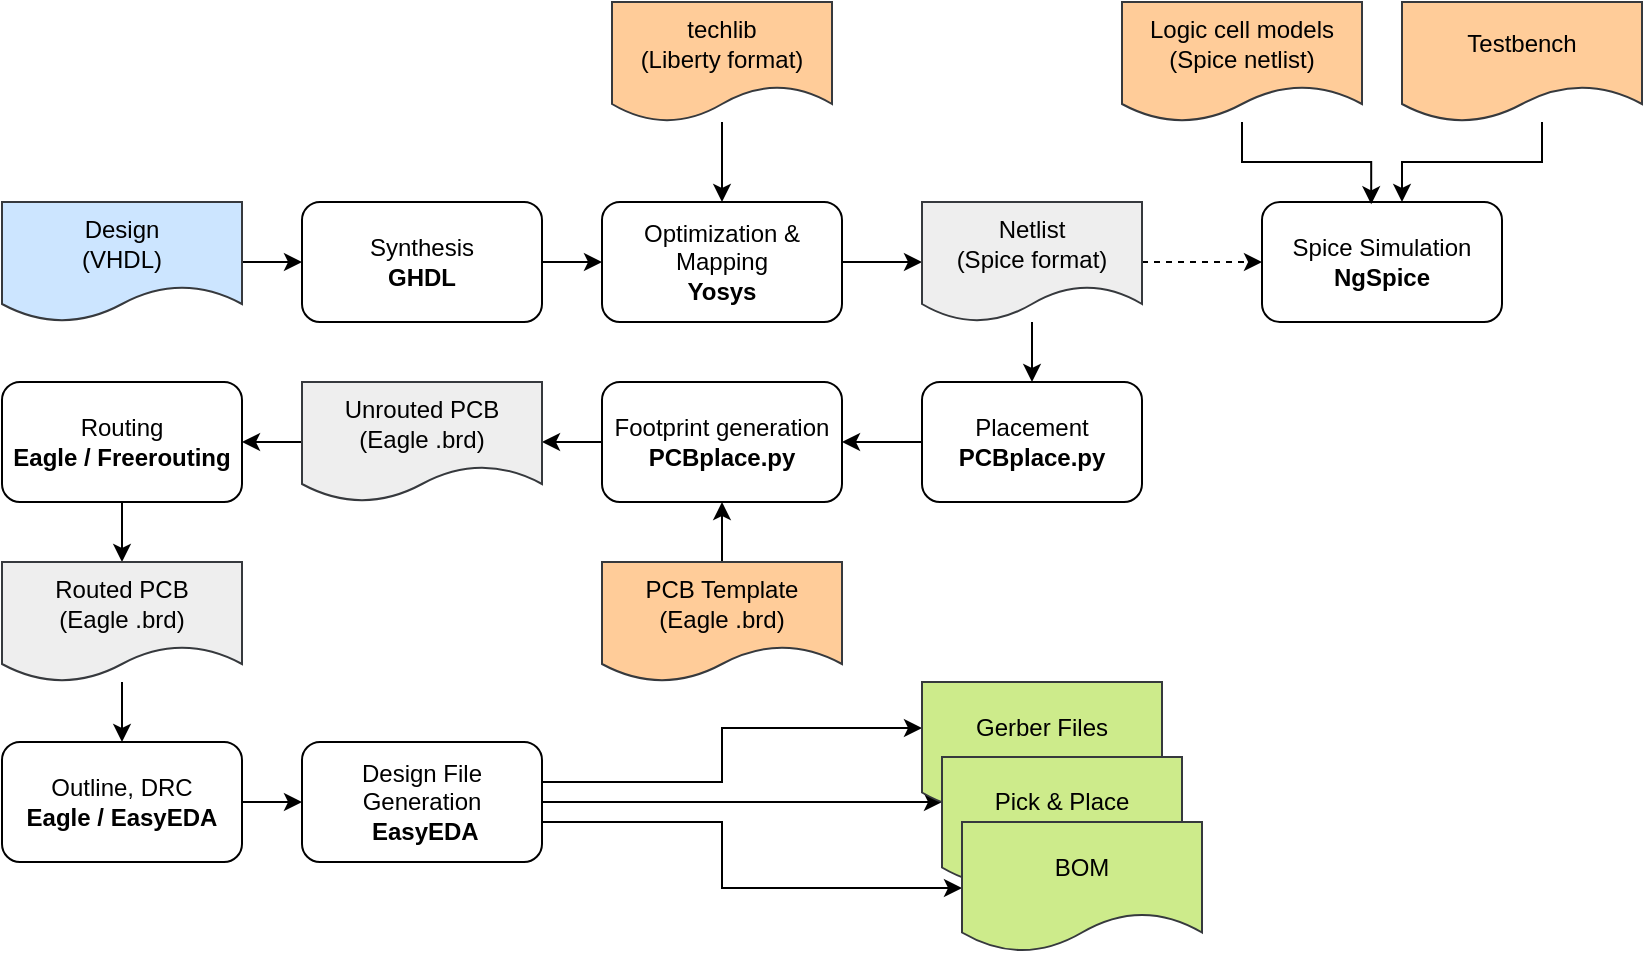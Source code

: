 <mxfile version="15.4.0" type="device"><diagram id="76pVK8txZzAylfdNwiIW" name="Seite-1"><mxGraphModel dx="1069" dy="617" grid="1" gridSize="10" guides="1" tooltips="1" connect="1" arrows="1" fold="1" page="1" pageScale="1" pageWidth="1169" pageHeight="1654" math="0" shadow="0"><root><mxCell id="0"/><mxCell id="1" parent="0"/><mxCell id="D0brOnI806T1x-EKZ3ic-13" value="" style="edgeStyle=orthogonalEdgeStyle;rounded=0;orthogonalLoop=1;jettySize=auto;html=1;" edge="1" parent="1" source="D0brOnI806T1x-EKZ3ic-3" target="D0brOnI806T1x-EKZ3ic-12"><mxGeometry relative="1" as="geometry"/></mxCell><mxCell id="D0brOnI806T1x-EKZ3ic-3" value="Design&lt;br&gt;(VHDL)" style="shape=document;whiteSpace=wrap;html=1;boundedLbl=1;fillColor=#cce5ff;strokeColor=#36393d;" vertex="1" parent="1"><mxGeometry x="50" y="230" width="120" height="60" as="geometry"/></mxCell><mxCell id="D0brOnI806T1x-EKZ3ic-15" value="" style="edgeStyle=orthogonalEdgeStyle;rounded=0;orthogonalLoop=1;jettySize=auto;html=1;" edge="1" parent="1" source="D0brOnI806T1x-EKZ3ic-12" target="D0brOnI806T1x-EKZ3ic-14"><mxGeometry relative="1" as="geometry"/></mxCell><mxCell id="D0brOnI806T1x-EKZ3ic-12" value="Synthesis&lt;br&gt;&lt;b&gt;GHDL&lt;/b&gt;" style="rounded=1;whiteSpace=wrap;html=1;" vertex="1" parent="1"><mxGeometry x="200" y="230" width="120" height="60" as="geometry"/></mxCell><mxCell id="D0brOnI806T1x-EKZ3ic-19" value="" style="edgeStyle=orthogonalEdgeStyle;rounded=0;orthogonalLoop=1;jettySize=auto;html=1;" edge="1" parent="1" source="D0brOnI806T1x-EKZ3ic-14" target="D0brOnI806T1x-EKZ3ic-18"><mxGeometry relative="1" as="geometry"/></mxCell><mxCell id="D0brOnI806T1x-EKZ3ic-14" value="Optimization &amp;amp; Mapping&lt;br&gt;&lt;b&gt;Yosys&lt;/b&gt;" style="rounded=1;whiteSpace=wrap;html=1;" vertex="1" parent="1"><mxGeometry x="350" y="230" width="120" height="60" as="geometry"/></mxCell><mxCell id="D0brOnI806T1x-EKZ3ic-21" value="" style="edgeStyle=orthogonalEdgeStyle;rounded=0;orthogonalLoop=1;jettySize=auto;html=1;" edge="1" parent="1" source="D0brOnI806T1x-EKZ3ic-18" target="D0brOnI806T1x-EKZ3ic-20"><mxGeometry relative="1" as="geometry"><Array as="points"><mxPoint x="565" y="300"/><mxPoint x="565" y="300"/></Array></mxGeometry></mxCell><mxCell id="D0brOnI806T1x-EKZ3ic-30" value="" style="edgeStyle=orthogonalEdgeStyle;rounded=0;orthogonalLoop=1;jettySize=auto;html=1;dashed=1;" edge="1" parent="1" source="D0brOnI806T1x-EKZ3ic-18" target="D0brOnI806T1x-EKZ3ic-29"><mxGeometry relative="1" as="geometry"/></mxCell><mxCell id="D0brOnI806T1x-EKZ3ic-18" value="Netlist&lt;br&gt;(Spice format)" style="shape=document;whiteSpace=wrap;html=1;boundedLbl=1;rounded=1;fillColor=#eeeeee;strokeColor=#36393d;" vertex="1" parent="1"><mxGeometry x="510" y="230" width="110" height="60" as="geometry"/></mxCell><mxCell id="D0brOnI806T1x-EKZ3ic-26" value="" style="edgeStyle=orthogonalEdgeStyle;rounded=0;orthogonalLoop=1;jettySize=auto;html=1;" edge="1" parent="1" source="D0brOnI806T1x-EKZ3ic-20" target="D0brOnI806T1x-EKZ3ic-25"><mxGeometry relative="1" as="geometry"/></mxCell><mxCell id="D0brOnI806T1x-EKZ3ic-20" value="Placement&lt;br&gt;&lt;b&gt;PCBplace.py&lt;/b&gt;" style="whiteSpace=wrap;html=1;rounded=1;" vertex="1" parent="1"><mxGeometry x="510" y="320" width="110" height="60" as="geometry"/></mxCell><mxCell id="D0brOnI806T1x-EKZ3ic-24" value="" style="edgeStyle=orthogonalEdgeStyle;rounded=0;orthogonalLoop=1;jettySize=auto;html=1;" edge="1" parent="1" source="D0brOnI806T1x-EKZ3ic-22" target="D0brOnI806T1x-EKZ3ic-14"><mxGeometry relative="1" as="geometry"/></mxCell><mxCell id="D0brOnI806T1x-EKZ3ic-22" value="techlib&lt;br&gt;(Liberty format)" style="shape=document;whiteSpace=wrap;html=1;boundedLbl=1;rounded=1;fillColor=#ffcc99;strokeColor=#36393d;" vertex="1" parent="1"><mxGeometry x="355" y="130" width="110" height="60" as="geometry"/></mxCell><mxCell id="D0brOnI806T1x-EKZ3ic-37" value="" style="edgeStyle=orthogonalEdgeStyle;rounded=0;orthogonalLoop=1;jettySize=auto;html=1;" edge="1" parent="1" source="D0brOnI806T1x-EKZ3ic-25" target="D0brOnI806T1x-EKZ3ic-36"><mxGeometry relative="1" as="geometry"/></mxCell><mxCell id="D0brOnI806T1x-EKZ3ic-25" value="Footprint generation&lt;br&gt;&lt;b&gt;PCBplace.py&lt;/b&gt;" style="whiteSpace=wrap;html=1;rounded=1;" vertex="1" parent="1"><mxGeometry x="350" y="320" width="120" height="60" as="geometry"/></mxCell><mxCell id="D0brOnI806T1x-EKZ3ic-28" value="" style="edgeStyle=orthogonalEdgeStyle;rounded=0;orthogonalLoop=1;jettySize=auto;html=1;" edge="1" parent="1" source="D0brOnI806T1x-EKZ3ic-27" target="D0brOnI806T1x-EKZ3ic-25"><mxGeometry relative="1" as="geometry"/></mxCell><mxCell id="D0brOnI806T1x-EKZ3ic-27" value="PCB Template&lt;br&gt;(Eagle .brd)" style="shape=document;whiteSpace=wrap;html=1;boundedLbl=1;fillColor=#ffcc99;strokeColor=#36393d;" vertex="1" parent="1"><mxGeometry x="350" y="410" width="120" height="60" as="geometry"/></mxCell><mxCell id="D0brOnI806T1x-EKZ3ic-29" value="Spice Simulation&lt;br&gt;&lt;b&gt;NgSpice&lt;/b&gt;" style="whiteSpace=wrap;html=1;rounded=1;" vertex="1" parent="1"><mxGeometry x="680" y="230" width="120" height="60" as="geometry"/></mxCell><mxCell id="D0brOnI806T1x-EKZ3ic-33" value="" style="edgeStyle=orthogonalEdgeStyle;rounded=0;orthogonalLoop=1;jettySize=auto;html=1;entryX=0.455;entryY=0.019;entryDx=0;entryDy=0;entryPerimeter=0;" edge="1" parent="1" source="D0brOnI806T1x-EKZ3ic-31" target="D0brOnI806T1x-EKZ3ic-29"><mxGeometry relative="1" as="geometry"/></mxCell><mxCell id="D0brOnI806T1x-EKZ3ic-31" value="Logic cell models&lt;br&gt;(Spice netlist)" style="shape=document;whiteSpace=wrap;html=1;boundedLbl=1;rounded=1;fillColor=#ffcc99;strokeColor=#36393d;" vertex="1" parent="1"><mxGeometry x="610" y="130" width="120" height="60" as="geometry"/></mxCell><mxCell id="D0brOnI806T1x-EKZ3ic-35" value="" style="edgeStyle=orthogonalEdgeStyle;rounded=0;orthogonalLoop=1;jettySize=auto;html=1;" edge="1" parent="1" source="D0brOnI806T1x-EKZ3ic-32" target="D0brOnI806T1x-EKZ3ic-29"><mxGeometry relative="1" as="geometry"><mxPoint x="760" y="210" as="targetPoint"/><Array as="points"><mxPoint x="820" y="210"/><mxPoint x="750" y="210"/></Array></mxGeometry></mxCell><mxCell id="D0brOnI806T1x-EKZ3ic-32" value="Testbench" style="shape=document;whiteSpace=wrap;html=1;boundedLbl=1;rounded=1;fillColor=#ffcc99;strokeColor=#36393d;" vertex="1" parent="1"><mxGeometry x="750" y="130" width="120" height="60" as="geometry"/></mxCell><mxCell id="D0brOnI806T1x-EKZ3ic-39" value="" style="edgeStyle=orthogonalEdgeStyle;rounded=0;orthogonalLoop=1;jettySize=auto;html=1;" edge="1" parent="1" source="D0brOnI806T1x-EKZ3ic-36" target="D0brOnI806T1x-EKZ3ic-38"><mxGeometry relative="1" as="geometry"/></mxCell><mxCell id="D0brOnI806T1x-EKZ3ic-36" value="Unrouted PCB&lt;br&gt;(Eagle .brd)" style="shape=document;whiteSpace=wrap;html=1;boundedLbl=1;rounded=1;fillColor=#eeeeee;strokeColor=#36393d;" vertex="1" parent="1"><mxGeometry x="200" y="320" width="120" height="60" as="geometry"/></mxCell><mxCell id="D0brOnI806T1x-EKZ3ic-47" value="" style="edgeStyle=orthogonalEdgeStyle;rounded=0;orthogonalLoop=1;jettySize=auto;html=1;" edge="1" parent="1" source="D0brOnI806T1x-EKZ3ic-38" target="D0brOnI806T1x-EKZ3ic-46"><mxGeometry relative="1" as="geometry"/></mxCell><mxCell id="D0brOnI806T1x-EKZ3ic-38" value="Routing&lt;br&gt;&lt;b&gt;Eagle / Freerouting&lt;/b&gt;" style="rounded=1;whiteSpace=wrap;html=1;" vertex="1" parent="1"><mxGeometry x="50" y="320" width="120" height="60" as="geometry"/></mxCell><mxCell id="D0brOnI806T1x-EKZ3ic-43" value="" style="edgeStyle=orthogonalEdgeStyle;rounded=0;orthogonalLoop=1;jettySize=auto;html=1;" edge="1" parent="1" source="D0brOnI806T1x-EKZ3ic-40" target="D0brOnI806T1x-EKZ3ic-42"><mxGeometry relative="1" as="geometry"/></mxCell><mxCell id="D0brOnI806T1x-EKZ3ic-40" value="Outline, DRC&lt;br&gt;&lt;b&gt;Eagle / EasyEDA&lt;/b&gt;" style="whiteSpace=wrap;html=1;rounded=1;" vertex="1" parent="1"><mxGeometry x="50" y="500" width="120" height="60" as="geometry"/></mxCell><mxCell id="D0brOnI806T1x-EKZ3ic-50" value="" style="edgeStyle=orthogonalEdgeStyle;rounded=0;orthogonalLoop=1;jettySize=auto;html=1;" edge="1" parent="1" source="D0brOnI806T1x-EKZ3ic-42" target="D0brOnI806T1x-EKZ3ic-49"><mxGeometry relative="1" as="geometry"><Array as="points"><mxPoint x="410" y="520"/><mxPoint x="410" y="493"/></Array></mxGeometry></mxCell><mxCell id="D0brOnI806T1x-EKZ3ic-53" style="edgeStyle=orthogonalEdgeStyle;rounded=0;orthogonalLoop=1;jettySize=auto;html=1;exitX=1;exitY=0.5;exitDx=0;exitDy=0;" edge="1" parent="1" source="D0brOnI806T1x-EKZ3ic-42" target="D0brOnI806T1x-EKZ3ic-51"><mxGeometry relative="1" as="geometry"><Array as="points"><mxPoint x="490" y="530"/><mxPoint x="490" y="530"/></Array></mxGeometry></mxCell><mxCell id="D0brOnI806T1x-EKZ3ic-54" style="edgeStyle=orthogonalEdgeStyle;rounded=0;orthogonalLoop=1;jettySize=auto;html=1;exitX=1;exitY=0.5;exitDx=0;exitDy=0;entryX=0;entryY=0.5;entryDx=0;entryDy=0;" edge="1" parent="1" source="D0brOnI806T1x-EKZ3ic-42" target="D0brOnI806T1x-EKZ3ic-52"><mxGeometry relative="1" as="geometry"><Array as="points"><mxPoint x="320" y="540"/><mxPoint x="410" y="540"/><mxPoint x="410" y="573"/><mxPoint x="530" y="573"/></Array></mxGeometry></mxCell><mxCell id="D0brOnI806T1x-EKZ3ic-42" value="Design File Generation&lt;br&gt;&lt;b&gt;&amp;nbsp;EasyEDA&lt;/b&gt;" style="whiteSpace=wrap;html=1;rounded=1;" vertex="1" parent="1"><mxGeometry x="200" y="500" width="120" height="60" as="geometry"/></mxCell><mxCell id="D0brOnI806T1x-EKZ3ic-48" value="" style="edgeStyle=orthogonalEdgeStyle;rounded=0;orthogonalLoop=1;jettySize=auto;html=1;" edge="1" parent="1" source="D0brOnI806T1x-EKZ3ic-46" target="D0brOnI806T1x-EKZ3ic-40"><mxGeometry relative="1" as="geometry"/></mxCell><mxCell id="D0brOnI806T1x-EKZ3ic-46" value="Routed PCB&lt;br&gt;(Eagle .brd)" style="shape=document;whiteSpace=wrap;html=1;boundedLbl=1;rounded=1;fillColor=#eeeeee;strokeColor=#36393d;" vertex="1" parent="1"><mxGeometry x="50" y="410" width="120" height="60" as="geometry"/></mxCell><mxCell id="D0brOnI806T1x-EKZ3ic-49" value="Gerber Files" style="shape=document;whiteSpace=wrap;html=1;boundedLbl=1;rounded=1;fillColor=#cdeb8b;strokeColor=#36393d;" vertex="1" parent="1"><mxGeometry x="510" y="470" width="120" height="65" as="geometry"/></mxCell><mxCell id="D0brOnI806T1x-EKZ3ic-51" value="Pick &amp;amp; Place" style="shape=document;whiteSpace=wrap;html=1;boundedLbl=1;rounded=1;fillColor=#cdeb8b;strokeColor=#36393d;" vertex="1" parent="1"><mxGeometry x="520" y="507.5" width="120" height="65" as="geometry"/></mxCell><mxCell id="D0brOnI806T1x-EKZ3ic-52" value="BOM" style="shape=document;whiteSpace=wrap;html=1;boundedLbl=1;rounded=1;fillColor=#cdeb8b;strokeColor=#36393d;" vertex="1" parent="1"><mxGeometry x="530" y="540" width="120" height="65" as="geometry"/></mxCell></root></mxGraphModel></diagram></mxfile>